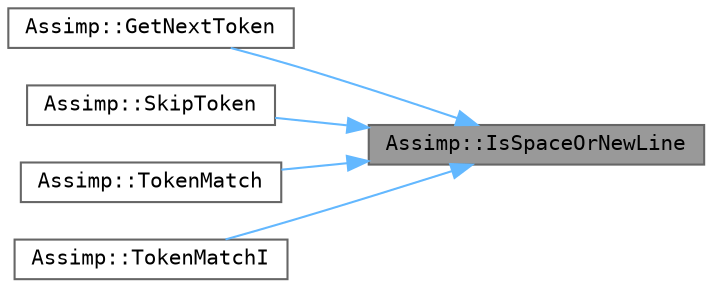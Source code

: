 digraph "Assimp::IsSpaceOrNewLine"
{
 // LATEX_PDF_SIZE
  bgcolor="transparent";
  edge [fontname=Terminal,fontsize=10,labelfontname=Helvetica,labelfontsize=10];
  node [fontname=Terminal,fontsize=10,shape=box,height=0.2,width=0.4];
  rankdir="RL";
  Node1 [label="Assimp::IsSpaceOrNewLine",height=0.2,width=0.4,color="gray40", fillcolor="grey60", style="filled", fontcolor="black",tooltip=" "];
  Node1 -> Node2 [dir="back",color="steelblue1",style="solid"];
  Node2 [label="Assimp::GetNextToken",height=0.2,width=0.4,color="grey40", fillcolor="white", style="filled",URL="$namespace_assimp.html#a17e1ae1e1c4b2e04771407f0ba0d205a",tooltip=" "];
  Node1 -> Node3 [dir="back",color="steelblue1",style="solid"];
  Node3 [label="Assimp::SkipToken",height=0.2,width=0.4,color="grey40", fillcolor="white", style="filled",URL="$namespace_assimp.html#adfc8bd80961fc1047f705a80a80f3536",tooltip=" "];
  Node1 -> Node4 [dir="back",color="steelblue1",style="solid"];
  Node4 [label="Assimp::TokenMatch",height=0.2,width=0.4,color="grey40", fillcolor="white", style="filled",URL="$namespace_assimp.html#ae4567ff539c9f9fc2b63598edbd3d4be",tooltip=" "];
  Node1 -> Node5 [dir="back",color="steelblue1",style="solid"];
  Node5 [label="Assimp::TokenMatchI",height=0.2,width=0.4,color="grey40", fillcolor="white", style="filled",URL="$namespace_assimp.html#a3bd333f65bd8da9590190ed27987e47f",tooltip="Case-ignoring version of TokenMatch."];
}
